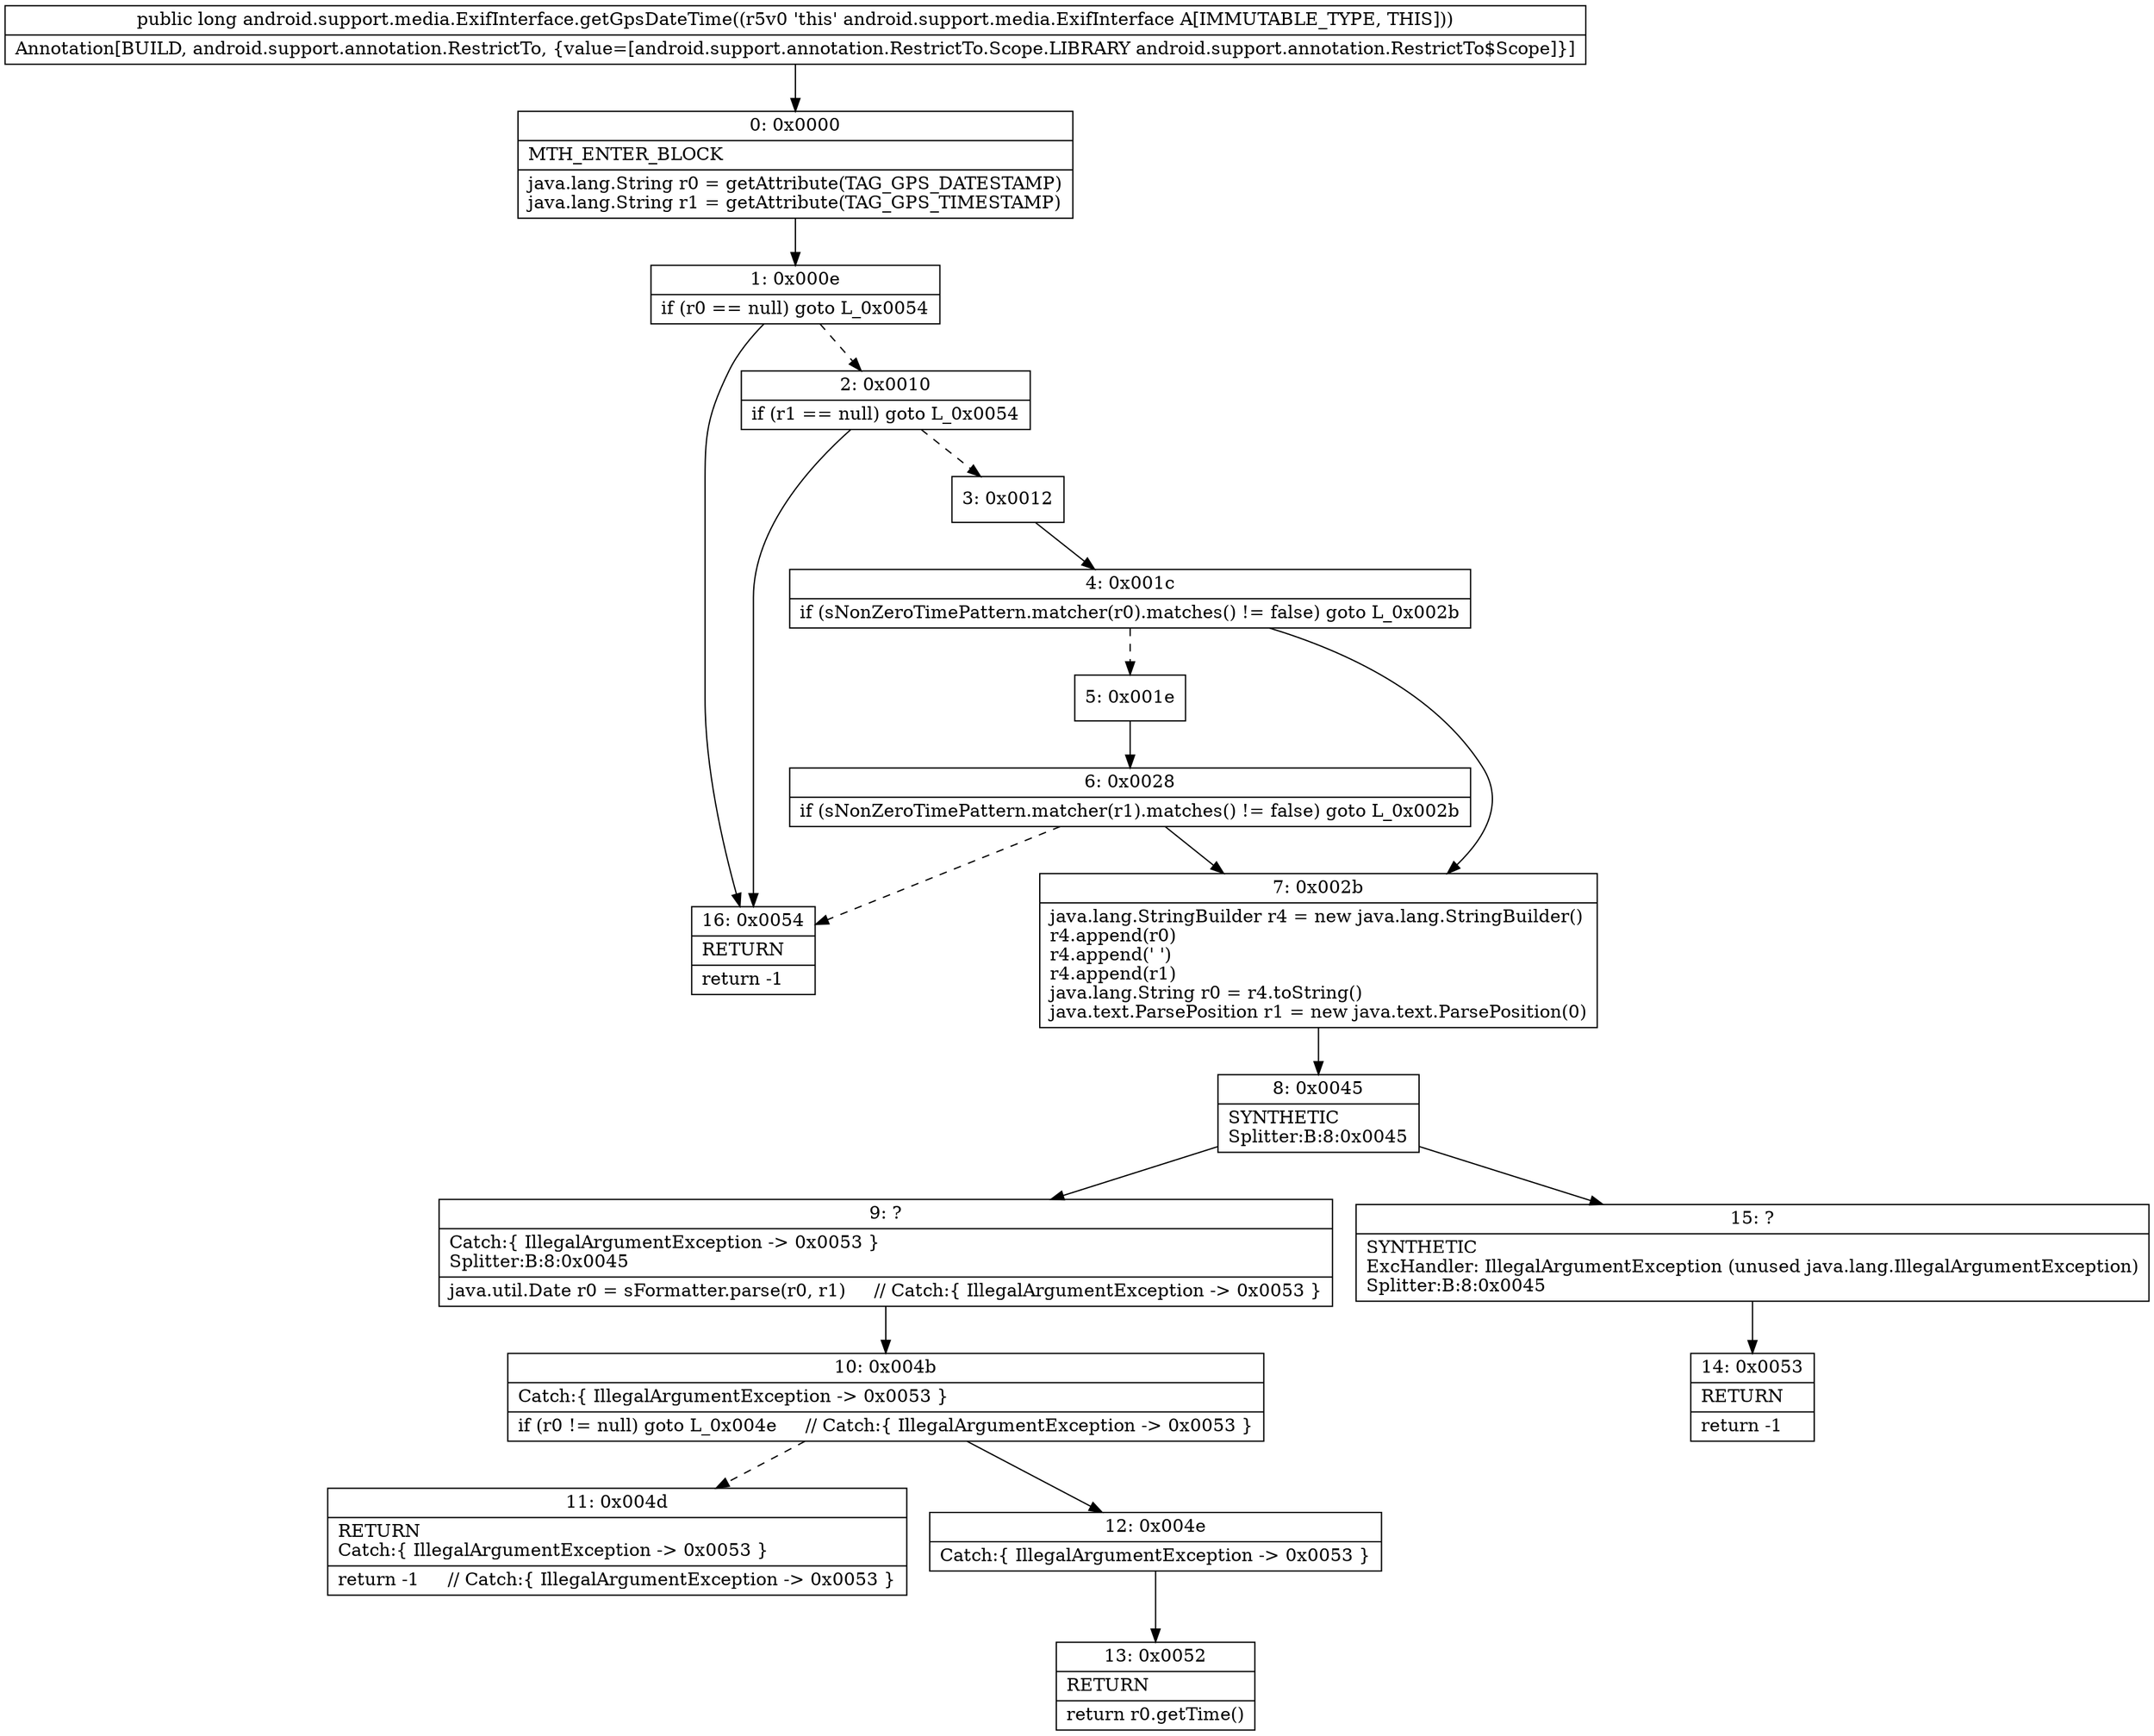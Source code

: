 digraph "CFG forandroid.support.media.ExifInterface.getGpsDateTime()J" {
Node_0 [shape=record,label="{0\:\ 0x0000|MTH_ENTER_BLOCK\l|java.lang.String r0 = getAttribute(TAG_GPS_DATESTAMP)\ljava.lang.String r1 = getAttribute(TAG_GPS_TIMESTAMP)\l}"];
Node_1 [shape=record,label="{1\:\ 0x000e|if (r0 == null) goto L_0x0054\l}"];
Node_2 [shape=record,label="{2\:\ 0x0010|if (r1 == null) goto L_0x0054\l}"];
Node_3 [shape=record,label="{3\:\ 0x0012}"];
Node_4 [shape=record,label="{4\:\ 0x001c|if (sNonZeroTimePattern.matcher(r0).matches() != false) goto L_0x002b\l}"];
Node_5 [shape=record,label="{5\:\ 0x001e}"];
Node_6 [shape=record,label="{6\:\ 0x0028|if (sNonZeroTimePattern.matcher(r1).matches() != false) goto L_0x002b\l}"];
Node_7 [shape=record,label="{7\:\ 0x002b|java.lang.StringBuilder r4 = new java.lang.StringBuilder()\lr4.append(r0)\lr4.append(' ')\lr4.append(r1)\ljava.lang.String r0 = r4.toString()\ljava.text.ParsePosition r1 = new java.text.ParsePosition(0)\l}"];
Node_8 [shape=record,label="{8\:\ 0x0045|SYNTHETIC\lSplitter:B:8:0x0045\l}"];
Node_9 [shape=record,label="{9\:\ ?|Catch:\{ IllegalArgumentException \-\> 0x0053 \}\lSplitter:B:8:0x0045\l|java.util.Date r0 = sFormatter.parse(r0, r1)     \/\/ Catch:\{ IllegalArgumentException \-\> 0x0053 \}\l}"];
Node_10 [shape=record,label="{10\:\ 0x004b|Catch:\{ IllegalArgumentException \-\> 0x0053 \}\l|if (r0 != null) goto L_0x004e     \/\/ Catch:\{ IllegalArgumentException \-\> 0x0053 \}\l}"];
Node_11 [shape=record,label="{11\:\ 0x004d|RETURN\lCatch:\{ IllegalArgumentException \-\> 0x0053 \}\l|return \-1     \/\/ Catch:\{ IllegalArgumentException \-\> 0x0053 \}\l}"];
Node_12 [shape=record,label="{12\:\ 0x004e|Catch:\{ IllegalArgumentException \-\> 0x0053 \}\l}"];
Node_13 [shape=record,label="{13\:\ 0x0052|RETURN\l|return r0.getTime()\l}"];
Node_14 [shape=record,label="{14\:\ 0x0053|RETURN\l|return \-1\l}"];
Node_15 [shape=record,label="{15\:\ ?|SYNTHETIC\lExcHandler: IllegalArgumentException (unused java.lang.IllegalArgumentException)\lSplitter:B:8:0x0045\l}"];
Node_16 [shape=record,label="{16\:\ 0x0054|RETURN\l|return \-1\l}"];
MethodNode[shape=record,label="{public long android.support.media.ExifInterface.getGpsDateTime((r5v0 'this' android.support.media.ExifInterface A[IMMUTABLE_TYPE, THIS]))  | Annotation[BUILD, android.support.annotation.RestrictTo, \{value=[android.support.annotation.RestrictTo.Scope.LIBRARY android.support.annotation.RestrictTo$Scope]\}]\l}"];
MethodNode -> Node_0;
Node_0 -> Node_1;
Node_1 -> Node_2[style=dashed];
Node_1 -> Node_16;
Node_2 -> Node_3[style=dashed];
Node_2 -> Node_16;
Node_3 -> Node_4;
Node_4 -> Node_5[style=dashed];
Node_4 -> Node_7;
Node_5 -> Node_6;
Node_6 -> Node_7;
Node_6 -> Node_16[style=dashed];
Node_7 -> Node_8;
Node_8 -> Node_9;
Node_8 -> Node_15;
Node_9 -> Node_10;
Node_10 -> Node_11[style=dashed];
Node_10 -> Node_12;
Node_12 -> Node_13;
Node_15 -> Node_14;
}

